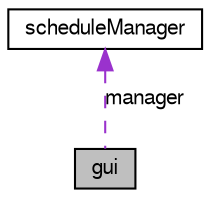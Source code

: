 digraph G
{
  edge [fontname="FreeSans",fontsize="10",labelfontname="FreeSans",labelfontsize="10"];
  node [fontname="FreeSans",fontsize="10",shape=record];
  Node1 [label="gui",height=0.2,width=0.4,color="black", fillcolor="grey75", style="filled" fontcolor="black"];
  Node2 -> Node1 [dir=back,color="darkorchid3",fontsize="10",style="dashed",label="manager",fontname="FreeSans"];
  Node2 [label="scheduleManager",height=0.2,width=0.4,color="black", fillcolor="white", style="filled",URL="$classschedule_manager.html"];
}
